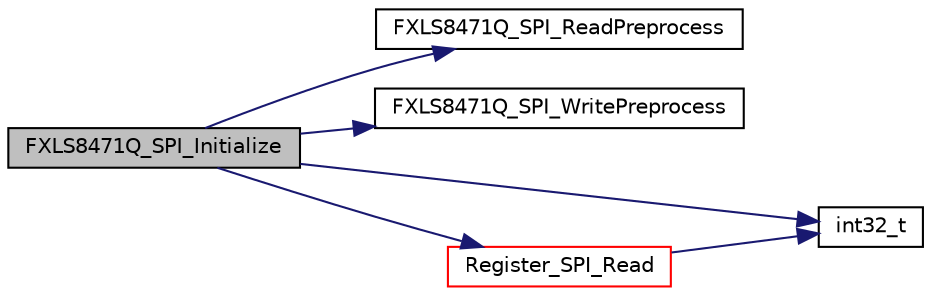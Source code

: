 digraph "FXLS8471Q_SPI_Initialize"
{
  edge [fontname="Helvetica",fontsize="10",labelfontname="Helvetica",labelfontsize="10"];
  node [fontname="Helvetica",fontsize="10",shape=record];
  rankdir="LR";
  Node9 [label="FXLS8471Q_SPI_Initialize",height=0.2,width=0.4,color="black", fillcolor="grey75", style="filled", fontcolor="black"];
  Node9 -> Node10 [color="midnightblue",fontsize="10",style="solid",fontname="Helvetica"];
  Node10 [label="FXLS8471Q_SPI_ReadPreprocess",height=0.2,width=0.4,color="black", fillcolor="white", style="filled",URL="$fxls8471q__drv_8c.html#af5467d1a6cf1e480e9bba282f8e5e01d",tooltip="The SPI Read Pre-Process function to generate Sensor specific SPI Message Header. ..."];
  Node9 -> Node11 [color="midnightblue",fontsize="10",style="solid",fontname="Helvetica"];
  Node11 [label="FXLS8471Q_SPI_WritePreprocess",height=0.2,width=0.4,color="black", fillcolor="white", style="filled",URL="$fxls8471q__drv_8c.html#adf2e7ee5af2707bd751372a9b4586595",tooltip="The SPI Write Pre-Process function to generate Sensor specific SPI Message Header. "];
  Node9 -> Node12 [color="midnightblue",fontsize="10",style="solid",fontname="Helvetica"];
  Node12 [label="int32_t",height=0.2,width=0.4,color="black", fillcolor="white", style="filled",URL="$data__format__service_8h.html#a5d7069350a7d7e65686c77a8038f462f",tooltip="The interface function to append the data on the formated stream. "];
  Node9 -> Node13 [color="midnightblue",fontsize="10",style="solid",fontname="Helvetica"];
  Node13 [label="Register_SPI_Read",height=0.2,width=0.4,color="red", fillcolor="white", style="filled",URL="$register__io__spi_8c.html#a76a3aee498397854509b81ae2da2f85e",tooltip="The interface function to read a sensor register. "];
  Node13 -> Node12 [color="midnightblue",fontsize="10",style="solid",fontname="Helvetica"];
}
